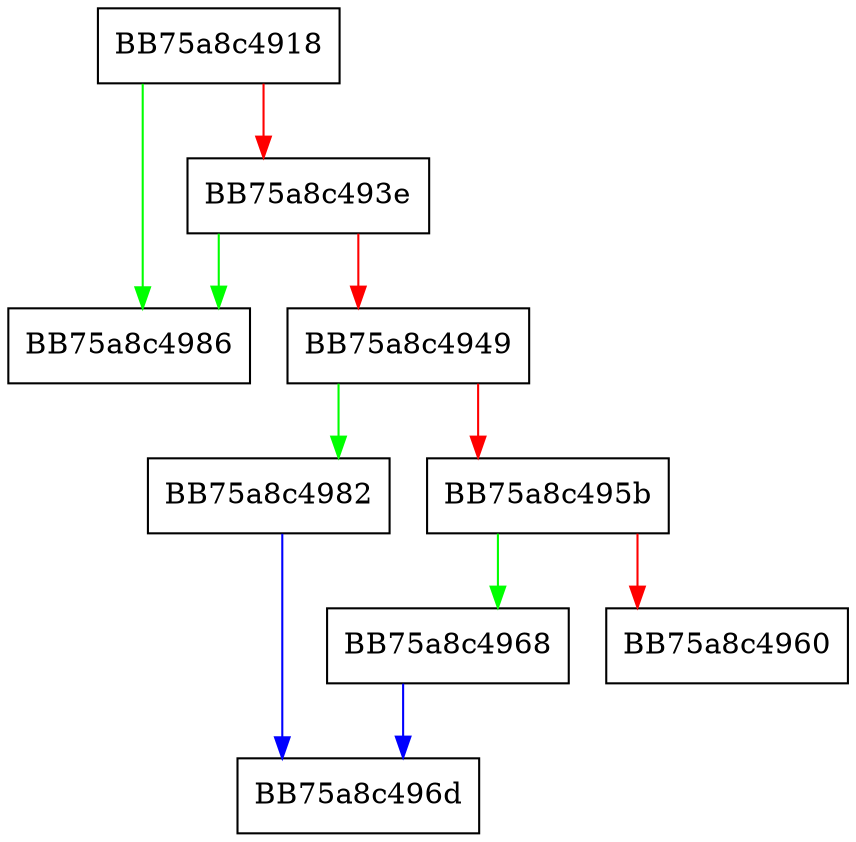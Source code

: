 digraph wait_until {
  node [shape="box"];
  graph [splines=ortho];
  BB75a8c4918 -> BB75a8c4986 [color="green"];
  BB75a8c4918 -> BB75a8c493e [color="red"];
  BB75a8c493e -> BB75a8c4986 [color="green"];
  BB75a8c493e -> BB75a8c4949 [color="red"];
  BB75a8c4949 -> BB75a8c4982 [color="green"];
  BB75a8c4949 -> BB75a8c495b [color="red"];
  BB75a8c495b -> BB75a8c4968 [color="green"];
  BB75a8c495b -> BB75a8c4960 [color="red"];
  BB75a8c4968 -> BB75a8c496d [color="blue"];
  BB75a8c4982 -> BB75a8c496d [color="blue"];
}